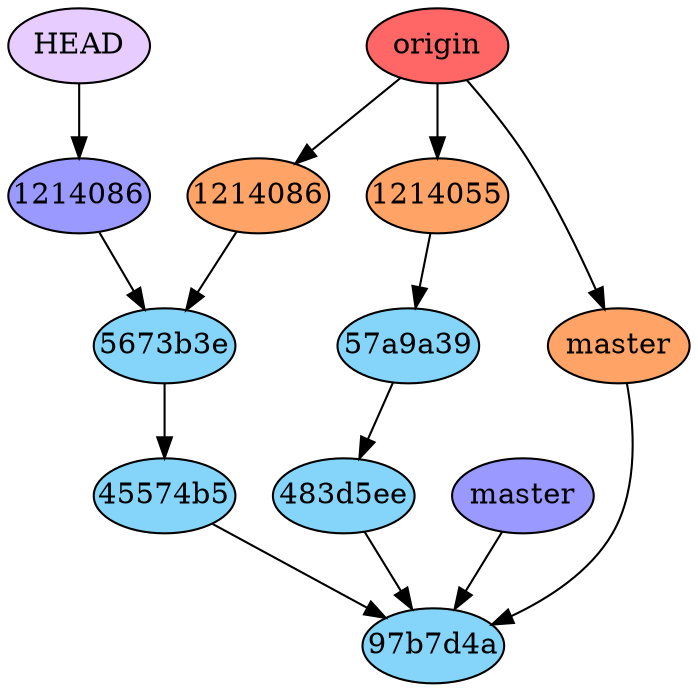 digraph auto {
	graph [bgcolor=transparent]
	node [fixedsize=true style=filled width=0.95]
	"45574b578ec5d6555bab2117c123e8709686dca1" [label="45574b5" fillcolor="#85d5fa"]
	"45574b578ec5d6555bab2117c123e8709686dca1" -> "97b7d4ac4d4d197d812cf265d4040096d171a8b0"
	"483d5eed76b740284e25e6e9bc305e62d8cf0e74" [label="483d5ee" fillcolor="#85d5fa"]
	"483d5eed76b740284e25e6e9bc305e62d8cf0e74" -> "97b7d4ac4d4d197d812cf265d4040096d171a8b0"
	"5673b3ee2f2f2140a0ebacd5b46ec3f308953581" [label="5673b3e" fillcolor="#85d5fa"]
	"5673b3ee2f2f2140a0ebacd5b46ec3f308953581" -> "45574b578ec5d6555bab2117c123e8709686dca1"
	"57a9a39956b680fc2f0540a3931004d405968e8d" [label="57a9a39" fillcolor="#85d5fa"]
	"57a9a39956b680fc2f0540a3931004d405968e8d" -> "483d5eed76b740284e25e6e9bc305e62d8cf0e74"
	"97b7d4ac4d4d197d812cf265d4040096d171a8b0" [label="97b7d4a" fillcolor="#85d5fa"]
	12140860 [label=1214086 fillcolor="#9999ff"]
	12140860 -> "5673b3ee2f2f2140a0ebacd5b46ec3f308953581"
	master [label=master fillcolor="#9999ff"]
	master -> "97b7d4ac4d4d197d812cf265d4040096d171a8b0"
	HEAD [label=HEAD fillcolor="#e6ccff"]
	HEAD -> 12140860
	"origin/12140550" [label=1214055 fillcolor="#ffa366"]
	"origin/12140550" -> "57a9a39956b680fc2f0540a3931004d405968e8d"
	"origin/12140860" [label=1214086 fillcolor="#ffa366"]
	"origin/12140860" -> "5673b3ee2f2f2140a0ebacd5b46ec3f308953581"
	"origin/master" [label=master fillcolor="#ffa366"]
	"origin/master" -> "97b7d4ac4d4d197d812cf265d4040096d171a8b0"
	origin [label=origin fillcolor="#ff6666"]
	origin -> "origin/12140550"
	origin -> "origin/12140860"
	origin -> "origin/master"
}
